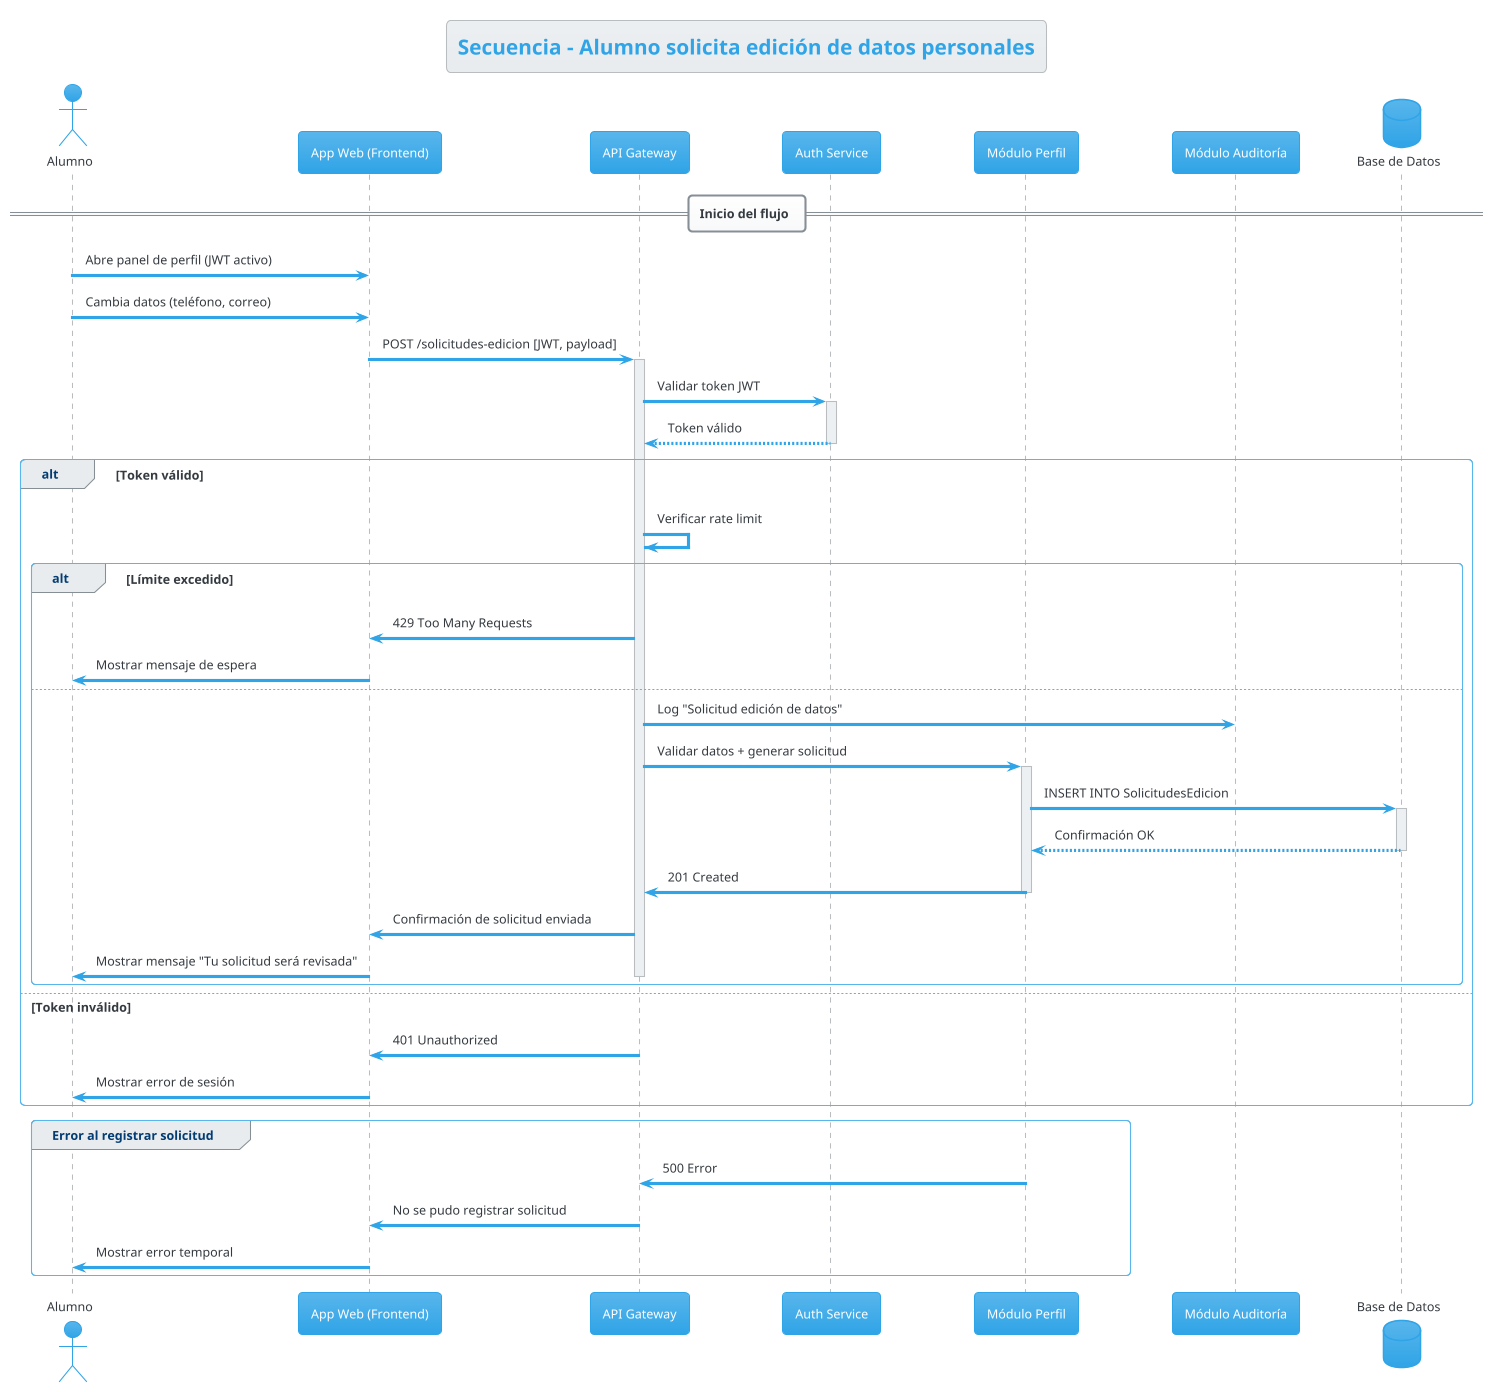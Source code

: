 @startuml S_A04_SolicitaEdicionDatos
!theme cerulean
skinparam linetype ortho

title Secuencia - Alumno solicita edición de datos personales

actor "Alumno" as AL
participant "App Web (Frontend)" as FE
participant "API Gateway" as API
participant "Auth Service" as AUTH
participant "Módulo Perfil" as PERF
participant "Módulo Auditoría" as AUD
database "Base de Datos" as DB

== Inicio del flujo ==
AL -> FE : Abre panel de perfil (JWT activo)
AL -> FE : Cambia datos (teléfono, correo)
FE -> API : POST /solicitudes-edicion [JWT, payload]
activate API

API -> AUTH : Validar token JWT
activate AUTH
AUTH --> API : Token válido
deactivate AUTH

alt Token válido
    API -> API : Verificar rate limit
    alt Límite excedido
        API -> FE : 429 Too Many Requests
        FE -> AL : Mostrar mensaje de espera
    else
        API -> AUD : Log "Solicitud edición de datos"
        API -> PERF : Validar datos + generar solicitud
        activate PERF

        PERF -> DB : INSERT INTO SolicitudesEdicion
        activate DB
        DB --> PERF : Confirmación OK
        deactivate DB

        PERF -> API : 201 Created
        deactivate PERF

        API -> FE : Confirmación de solicitud enviada
        FE -> AL : Mostrar mensaje "Tu solicitud será revisada"
        deactivate API
    end
else Token inválido
    API -> FE : 401 Unauthorized
    FE -> AL : Mostrar error de sesión
    deactivate API
end

group Error al registrar solicitud
    PERF -> API : 500 Error
    API -> FE : No se pudo registrar solicitud
    FE -> AL : Mostrar error temporal
end

@enduml
